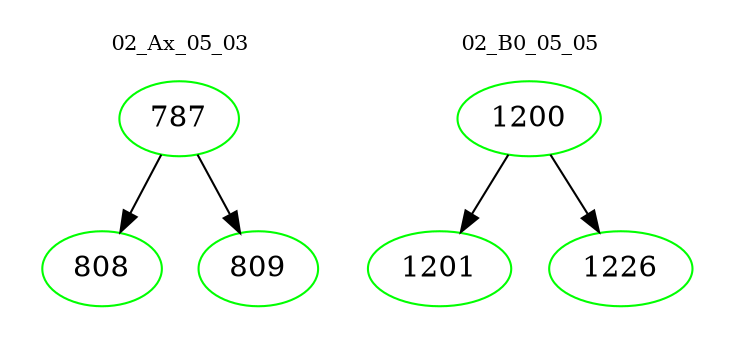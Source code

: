 digraph{
subgraph cluster_0 {
color = white
label = "02_Ax_05_03";
fontsize=10;
T0_787 [label="787", color="green"]
T0_787 -> T0_808 [color="black"]
T0_808 [label="808", color="green"]
T0_787 -> T0_809 [color="black"]
T0_809 [label="809", color="green"]
}
subgraph cluster_1 {
color = white
label = "02_B0_05_05";
fontsize=10;
T1_1200 [label="1200", color="green"]
T1_1200 -> T1_1201 [color="black"]
T1_1201 [label="1201", color="green"]
T1_1200 -> T1_1226 [color="black"]
T1_1226 [label="1226", color="green"]
}
}
